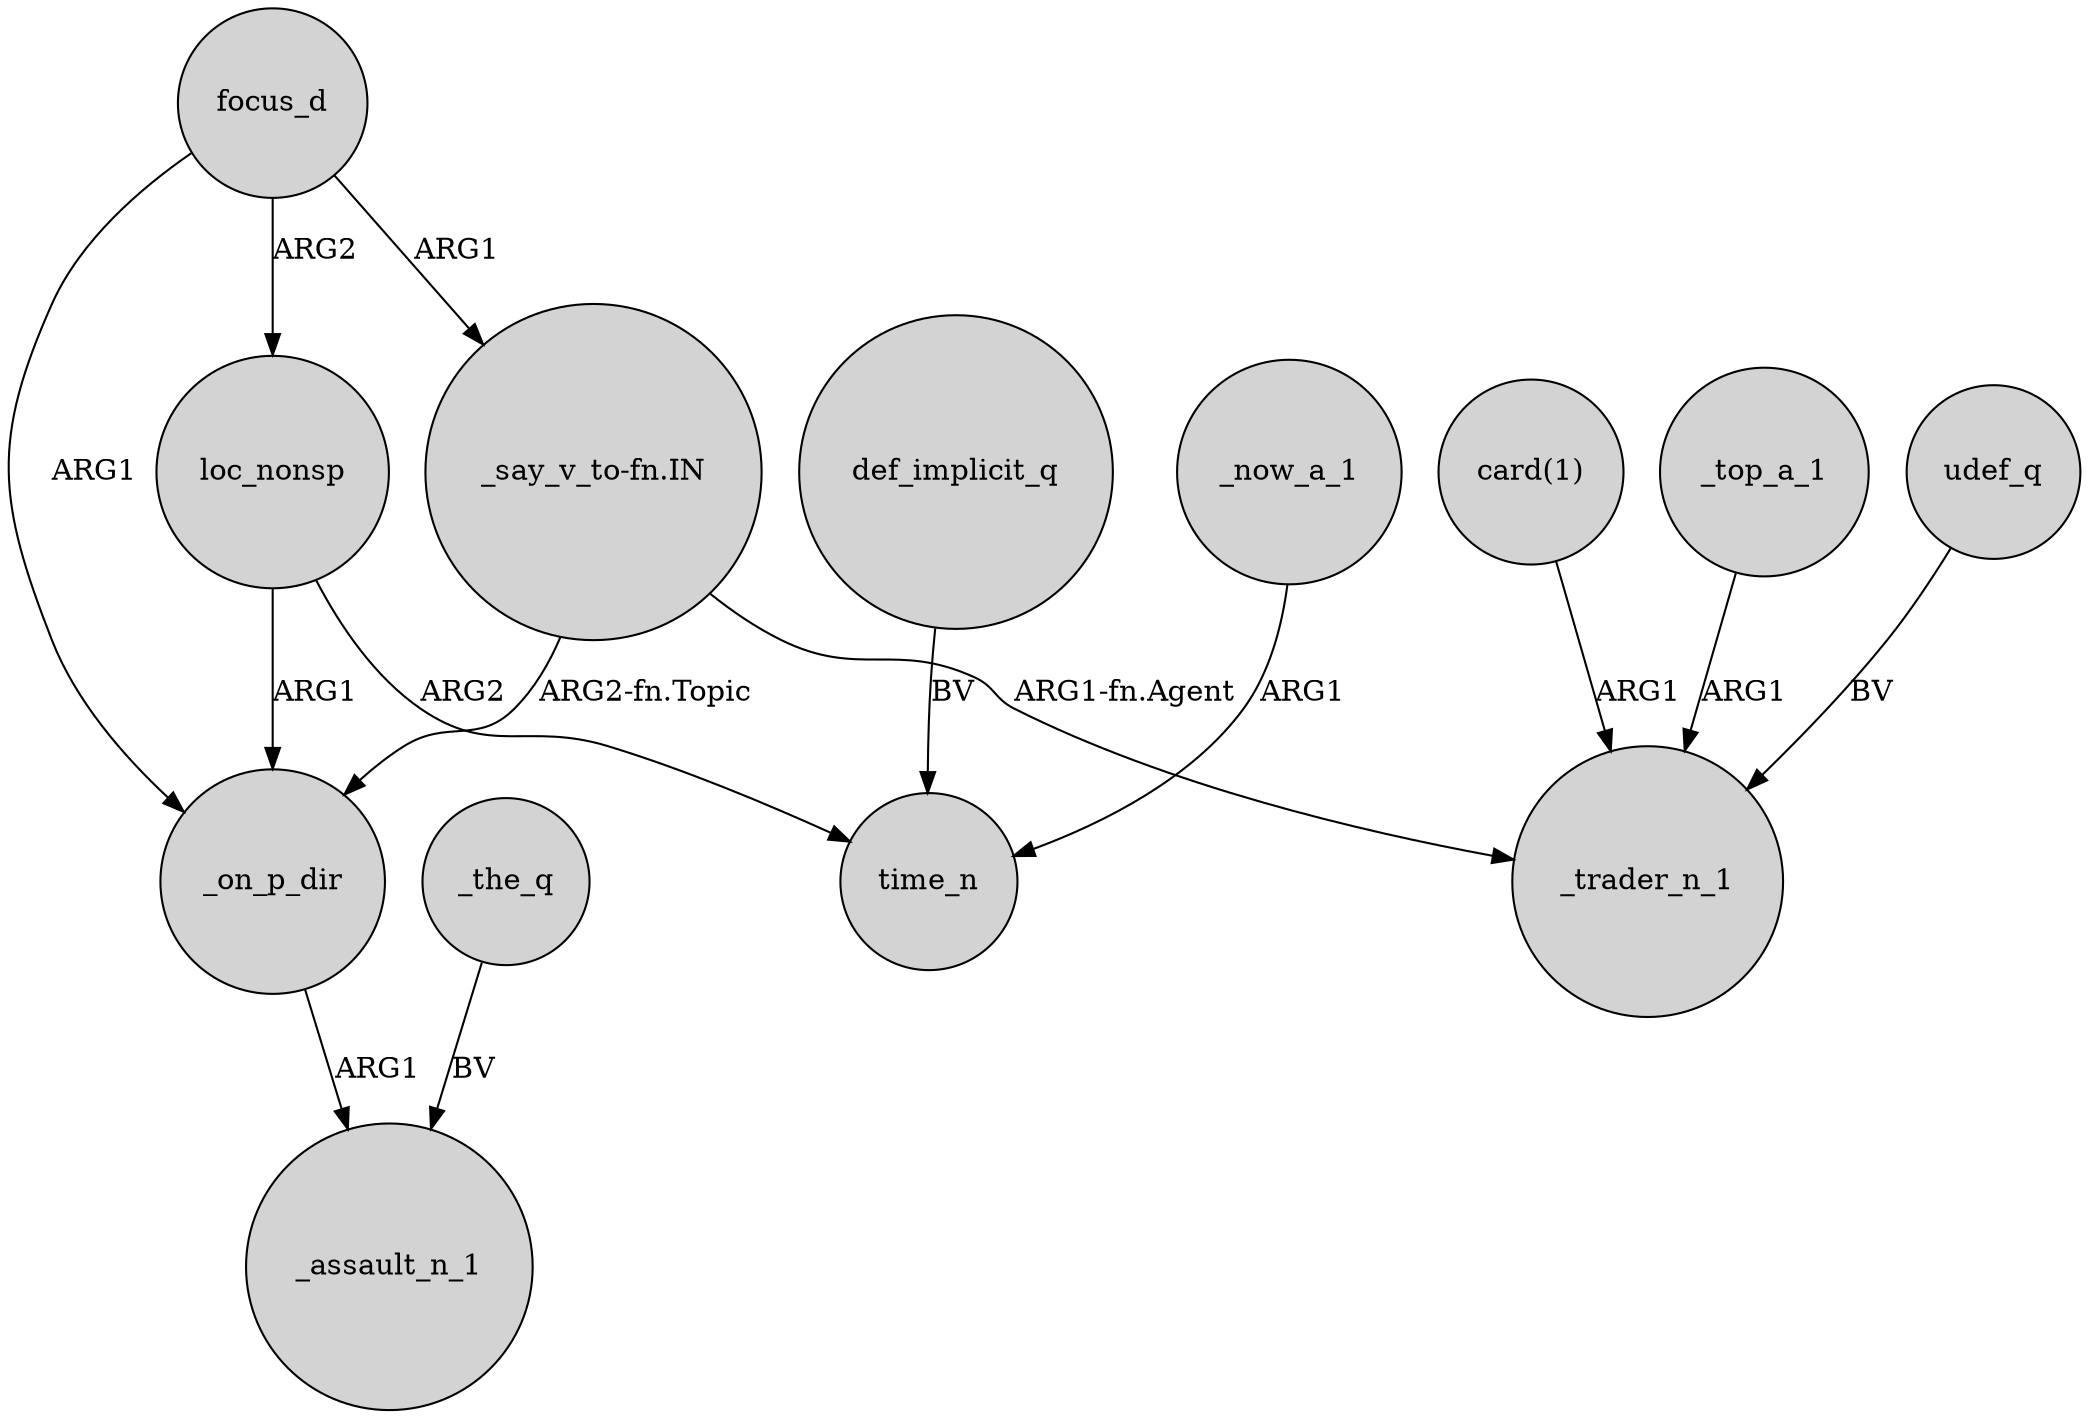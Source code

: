 digraph {
	node [shape=circle style=filled]
	_on_p_dir -> _assault_n_1 [label=ARG1]
	focus_d -> loc_nonsp [label=ARG2]
	"card(1)" -> _trader_n_1 [label=ARG1]
	_top_a_1 -> _trader_n_1 [label=ARG1]
	_the_q -> _assault_n_1 [label=BV]
	loc_nonsp -> _on_p_dir [label=ARG1]
	def_implicit_q -> time_n [label=BV]
	_now_a_1 -> time_n [label=ARG1]
	udef_q -> _trader_n_1 [label=BV]
	loc_nonsp -> time_n [label=ARG2]
	focus_d -> _on_p_dir [label=ARG1]
	focus_d -> "_say_v_to-fn.IN" [label=ARG1]
	"_say_v_to-fn.IN" -> _on_p_dir [label="ARG2-fn.Topic"]
	"_say_v_to-fn.IN" -> _trader_n_1 [label="ARG1-fn.Agent"]
}
